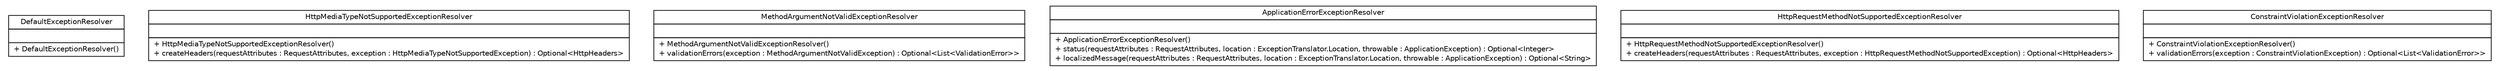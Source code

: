 #!/usr/local/bin/dot
#
# Class diagram 
# Generated by UMLGraph version R5_6-24-gf6e263 (http://www.umlgraph.org/)
#

digraph G {
	edge [fontname="Helvetica",fontsize=10,labelfontname="Helvetica",labelfontsize=10];
	node [fontname="Helvetica",fontsize=10,shape=plaintext];
	nodesep=0.25;
	ranksep=0.5;
	// com.yirendai.oss.lib.errorhandle.internal.resolver.DefaultExceptionResolver
	c210 [label=<<table title="com.yirendai.oss.lib.errorhandle.internal.resolver.DefaultExceptionResolver" border="0" cellborder="1" cellspacing="0" cellpadding="2" port="p" href="./DefaultExceptionResolver.html">
		<tr><td><table border="0" cellspacing="0" cellpadding="1">
<tr><td align="center" balign="center"> DefaultExceptionResolver </td></tr>
		</table></td></tr>
		<tr><td><table border="0" cellspacing="0" cellpadding="1">
<tr><td align="left" balign="left">  </td></tr>
		</table></td></tr>
		<tr><td><table border="0" cellspacing="0" cellpadding="1">
<tr><td align="left" balign="left"> + DefaultExceptionResolver() </td></tr>
		</table></td></tr>
		</table>>, URL="./DefaultExceptionResolver.html", fontname="Helvetica", fontcolor="black", fontsize=10.0];
	// com.yirendai.oss.lib.errorhandle.internal.resolver.HttpMediaTypeNotSupportedExceptionResolver
	c211 [label=<<table title="com.yirendai.oss.lib.errorhandle.internal.resolver.HttpMediaTypeNotSupportedExceptionResolver" border="0" cellborder="1" cellspacing="0" cellpadding="2" port="p" href="./HttpMediaTypeNotSupportedExceptionResolver.html">
		<tr><td><table border="0" cellspacing="0" cellpadding="1">
<tr><td align="center" balign="center"> HttpMediaTypeNotSupportedExceptionResolver </td></tr>
		</table></td></tr>
		<tr><td><table border="0" cellspacing="0" cellpadding="1">
<tr><td align="left" balign="left">  </td></tr>
		</table></td></tr>
		<tr><td><table border="0" cellspacing="0" cellpadding="1">
<tr><td align="left" balign="left"> + HttpMediaTypeNotSupportedExceptionResolver() </td></tr>
<tr><td align="left" balign="left"> + createHeaders(requestAttributes : RequestAttributes, exception : HttpMediaTypeNotSupportedException) : Optional&lt;HttpHeaders&gt; </td></tr>
		</table></td></tr>
		</table>>, URL="./HttpMediaTypeNotSupportedExceptionResolver.html", fontname="Helvetica", fontcolor="black", fontsize=10.0];
	// com.yirendai.oss.lib.errorhandle.internal.resolver.MethodArgumentNotValidExceptionResolver
	c212 [label=<<table title="com.yirendai.oss.lib.errorhandle.internal.resolver.MethodArgumentNotValidExceptionResolver" border="0" cellborder="1" cellspacing="0" cellpadding="2" port="p" href="./MethodArgumentNotValidExceptionResolver.html">
		<tr><td><table border="0" cellspacing="0" cellpadding="1">
<tr><td align="center" balign="center"> MethodArgumentNotValidExceptionResolver </td></tr>
		</table></td></tr>
		<tr><td><table border="0" cellspacing="0" cellpadding="1">
<tr><td align="left" balign="left">  </td></tr>
		</table></td></tr>
		<tr><td><table border="0" cellspacing="0" cellpadding="1">
<tr><td align="left" balign="left"> + MethodArgumentNotValidExceptionResolver() </td></tr>
<tr><td align="left" balign="left"> + validationErrors(exception : MethodArgumentNotValidException) : Optional&lt;List&lt;ValidationError&gt;&gt; </td></tr>
		</table></td></tr>
		</table>>, URL="./MethodArgumentNotValidExceptionResolver.html", fontname="Helvetica", fontcolor="black", fontsize=10.0];
	// com.yirendai.oss.lib.errorhandle.internal.resolver.ApplicationErrorExceptionResolver
	c213 [label=<<table title="com.yirendai.oss.lib.errorhandle.internal.resolver.ApplicationErrorExceptionResolver" border="0" cellborder="1" cellspacing="0" cellpadding="2" port="p" href="./ApplicationErrorExceptionResolver.html">
		<tr><td><table border="0" cellspacing="0" cellpadding="1">
<tr><td align="center" balign="center"> ApplicationErrorExceptionResolver </td></tr>
		</table></td></tr>
		<tr><td><table border="0" cellspacing="0" cellpadding="1">
<tr><td align="left" balign="left">  </td></tr>
		</table></td></tr>
		<tr><td><table border="0" cellspacing="0" cellpadding="1">
<tr><td align="left" balign="left"> + ApplicationErrorExceptionResolver() </td></tr>
<tr><td align="left" balign="left"> + status(requestAttributes : RequestAttributes, location : ExceptionTranslator.Location, throwable : ApplicationException) : Optional&lt;Integer&gt; </td></tr>
<tr><td align="left" balign="left"> + localizedMessage(requestAttributes : RequestAttributes, location : ExceptionTranslator.Location, throwable : ApplicationException) : Optional&lt;String&gt; </td></tr>
		</table></td></tr>
		</table>>, URL="./ApplicationErrorExceptionResolver.html", fontname="Helvetica", fontcolor="black", fontsize=10.0];
	// com.yirendai.oss.lib.errorhandle.internal.resolver.HttpRequestMethodNotSupportedExceptionResolver
	c214 [label=<<table title="com.yirendai.oss.lib.errorhandle.internal.resolver.HttpRequestMethodNotSupportedExceptionResolver" border="0" cellborder="1" cellspacing="0" cellpadding="2" port="p" href="./HttpRequestMethodNotSupportedExceptionResolver.html">
		<tr><td><table border="0" cellspacing="0" cellpadding="1">
<tr><td align="center" balign="center"> HttpRequestMethodNotSupportedExceptionResolver </td></tr>
		</table></td></tr>
		<tr><td><table border="0" cellspacing="0" cellpadding="1">
<tr><td align="left" balign="left">  </td></tr>
		</table></td></tr>
		<tr><td><table border="0" cellspacing="0" cellpadding="1">
<tr><td align="left" balign="left"> + HttpRequestMethodNotSupportedExceptionResolver() </td></tr>
<tr><td align="left" balign="left"> + createHeaders(requestAttributes : RequestAttributes, exception : HttpRequestMethodNotSupportedException) : Optional&lt;HttpHeaders&gt; </td></tr>
		</table></td></tr>
		</table>>, URL="./HttpRequestMethodNotSupportedExceptionResolver.html", fontname="Helvetica", fontcolor="black", fontsize=10.0];
	// com.yirendai.oss.lib.errorhandle.internal.resolver.ConstraintViolationExceptionResolver
	c215 [label=<<table title="com.yirendai.oss.lib.errorhandle.internal.resolver.ConstraintViolationExceptionResolver" border="0" cellborder="1" cellspacing="0" cellpadding="2" port="p" href="./ConstraintViolationExceptionResolver.html">
		<tr><td><table border="0" cellspacing="0" cellpadding="1">
<tr><td align="center" balign="center"> ConstraintViolationExceptionResolver </td></tr>
		</table></td></tr>
		<tr><td><table border="0" cellspacing="0" cellpadding="1">
<tr><td align="left" balign="left">  </td></tr>
		</table></td></tr>
		<tr><td><table border="0" cellspacing="0" cellpadding="1">
<tr><td align="left" balign="left"> + ConstraintViolationExceptionResolver() </td></tr>
<tr><td align="left" balign="left"> + validationErrors(exception : ConstraintViolationException) : Optional&lt;List&lt;ValidationError&gt;&gt; </td></tr>
		</table></td></tr>
		</table>>, URL="./ConstraintViolationExceptionResolver.html", fontname="Helvetica", fontcolor="black", fontsize=10.0];
}

